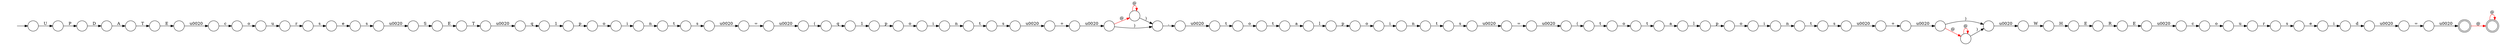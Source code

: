 digraph Automaton {
  rankdir = LR;
  0 [shape=circle,label=""];
  0 -> 9 [label="t"]
  1 [shape=doublecircle,label=""];
  1 -> 1 [label="@",color=red]
  2 [shape=circle,label=""];
  2 -> 69 [label="o"]
  3 [shape=circle,label=""];
  3 -> 26 [label="H"]
  4 [shape=doublecircle,label=""];
  4 -> 1 [label="@",color=red]
  5 [shape=circle,label=""];
  5 -> 17 [label="i"]
  6 [shape=circle,label=""];
  6 -> 38 [label="s"]
  7 [shape=circle,label=""];
  7 -> 51 [label="o"]
  8 [shape=circle,label=""];
  8 -> 73 [label=")"]
  8 -> 8 [label="@",color=red]
  9 [shape=circle,label=""];
  9 -> 83 [label="s"]
  10 [shape=circle,label=""];
  10 -> 40 [label="s"]
  11 [shape=circle,label=""];
  11 -> 37 [label="o"]
  12 [shape=circle,label=""];
  12 -> 7 [label="c"]
  13 [shape=circle,label=""];
  13 -> 94 [label="R"]
  14 [shape=circle,label=""];
  14 -> 5 [label="e"]
  15 [shape=circle,label=""];
  15 -> 10 [label="r"]
  16 [shape=circle,label=""];
  16 -> 63 [label="\u0020"]
  17 [shape=circle,label=""];
  17 -> 16 [label="d"]
  18 [shape=circle,label=""];
  18 -> 73 [label=")"]
  18 -> 8 [label="@",color=red]
  19 [shape=circle,label=""];
  19 -> 75 [label="S"]
  20 [shape=circle,label=""];
  20 -> 44 [label="a"]
  21 [shape=circle,label=""];
  21 -> 66 [label="o"]
  22 [shape=circle,label=""];
  22 -> 29 [label=")"]
  22 -> 84 [label="@",color=red]
  23 [shape=circle,label=""];
  23 -> 49 [label="n"]
  24 [shape=circle,label=""];
  24 -> 53 [label="("]
  25 [shape=circle,label=""];
  25 -> 22 [label="\u0020"]
  26 [shape=circle,label=""];
  26 -> 13 [label="E"]
  27 [shape=circle,label=""];
  27 -> 3 [label="W"]
  28 [shape=circle,label=""];
  28 -> 33 [label="E"]
  29 [shape=circle,label=""];
  29 -> 27 [label="\u0020"]
  30 [shape=circle,label=""];
  30 -> 24 [label="\u0020"]
  31 [shape=circle,label=""];
  31 -> 20 [label="t"]
  32 [shape=circle,label=""];
  32 -> 52 [label="1"]
  33 [shape=circle,label=""];
  33 -> 56 [label="\u0020"]
  34 [shape=circle,label=""];
  34 -> 80 [label="n"]
  35 [shape=circle,label=""];
  35 -> 28 [label="T"]
  36 [shape=circle,label=""];
  36 -> 42 [label="\u0020"]
  37 [shape=circle,label=""];
  37 -> 74 [label="i"]
  38 [shape=circle,label=""];
  38 -> 45 [label="\u0020"]
  39 [shape=circle,label=""];
  39 -> 12 [label="\u0020"]
  40 [shape=circle,label=""];
  40 -> 87 [label="e"]
  41 [shape=circle,label=""];
  41 -> 14 [label="s"]
  42 [shape=circle,label=""];
  42 -> 25 [label="+"]
  43 [shape=circle,label=""];
  43 -> 78 [label="P"]
  44 [shape=circle,label=""];
  44 -> 71 [label="l"]
  45 [shape=circle,label=""];
  45 -> 79 [label="+"]
  46 [shape=circle,label=""];
  46 -> 85 [label="\u0020"]
  47 [shape=circle,label=""];
  47 -> 70 [label="\u0020"]
  48 [shape=circle,label=""];
  48 -> 81 [label="a"]
  49 [shape=circle,label=""];
  49 -> 76 [label="t"]
  50 [shape=circle,label=""];
  50 -> 31 [label="o"]
  51 [shape=circle,label=""];
  51 -> 88 [label="u"]
  52 [shape=circle,label=""];
  52 -> 11 [label="p"]
  53 [shape=circle,label=""];
  53 -> 2 [label="t"]
  54 [shape=circle,label=""];
  54 -> 67 [label="\u0020"]
  55 [shape=circle,label=""];
  55 -> 47 [label="T"]
  56 [shape=circle,label=""];
  56 -> 77 [label="c"]
  57 [shape=circle,label=""];
  initial [shape=plaintext,label=""];
  initial -> 57
  57 -> 43 [label="U"]
  58 [shape=circle,label=""];
  58 -> 72 [label="t"]
  59 [shape=circle,label=""];
  59 -> 15 [label="u"]
  60 [shape=circle,label=""];
  60 -> 23 [label="i"]
  61 [shape=circle,label=""];
  61 -> 60 [label="o"]
  62 [shape=circle,label=""];
  62 -> 46 [label="="]
  63 [shape=circle,label=""];
  63 -> 93 [label="="]
  64 [shape=circle,label=""];
  64 -> 35 [label="A"]
  65 [shape=circle,label=""];
  65 -> 90 [label="1"]
  66 [shape=circle,label=""];
  66 -> 91 [label="i"]
  67 [shape=circle,label=""];
  67 -> 50 [label="t"]
  68 [shape=circle,label=""];
  68 -> 30 [label="="]
  69 [shape=circle,label=""];
  69 -> 48 [label="t"]
  70 [shape=circle,label=""];
  70 -> 32 [label="q"]
  71 [shape=circle,label=""];
  71 -> 21 [label="p"]
  72 [shape=circle,label=""];
  72 -> 92 [label="s"]
  73 [shape=circle,label=""];
  73 -> 54 [label=","]
  74 [shape=circle,label=""];
  74 -> 0 [label="n"]
  75 [shape=circle,label=""];
  75 -> 55 [label="E"]
  76 [shape=circle,label=""];
  76 -> 36 [label="s"]
  77 [shape=circle,label=""];
  77 -> 59 [label="o"]
  78 [shape=circle,label=""];
  78 -> 64 [label="D"]
  79 [shape=circle,label=""];
  79 -> 18 [label="\u0020"]
  80 [shape=circle,label=""];
  80 -> 6 [label="t"]
  81 [shape=circle,label=""];
  81 -> 96 [label="l"]
  82 [shape=circle,label=""];
  82 -> 19 [label="\u0020"]
  83 [shape=circle,label=""];
  83 -> 62 [label="\u0020"]
  84 [shape=circle,label=""];
  84 -> 29 [label=")"]
  84 -> 84 [label="@",color=red]
  85 [shape=circle,label=""];
  85 -> 89 [label="("]
  86 [shape=circle,label=""];
  86 -> 34 [label="i"]
  87 [shape=circle,label=""];
  87 -> 82 [label="s"]
  88 [shape=circle,label=""];
  88 -> 41 [label="r"]
  89 [shape=circle,label=""];
  89 -> 65 [label="q"]
  90 [shape=circle,label=""];
  90 -> 95 [label="p"]
  91 [shape=circle,label=""];
  91 -> 58 [label="n"]
  92 [shape=circle,label=""];
  92 -> 68 [label="\u0020"]
  93 [shape=circle,label=""];
  93 -> 4 [label="\u0020"]
  94 [shape=circle,label=""];
  94 -> 39 [label="E"]
  95 [shape=circle,label=""];
  95 -> 86 [label="o"]
  96 [shape=circle,label=""];
  96 -> 61 [label="p"]
}
